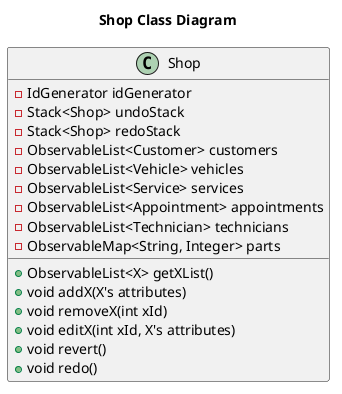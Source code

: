 @startuml
'https://plantuml.com/class-diagram
title Shop Class Diagram
class Shop {
    - IdGenerator idGenerator
    - Stack<Shop> undoStack
    - Stack<Shop> redoStack
    - ObservableList<Customer> customers
    - ObservableList<Vehicle> vehicles
    - ObservableList<Service> services
    - ObservableList<Appointment> appointments
    - ObservableList<Technician> technicians
    - ObservableMap<String, Integer> parts

    + ObservableList<X> getXList()
    + void addX(X's attributes)
    + void removeX(int xId)
    + void editX(int xId, X's attributes)
    + void revert()
    + void redo()
}


@enduml